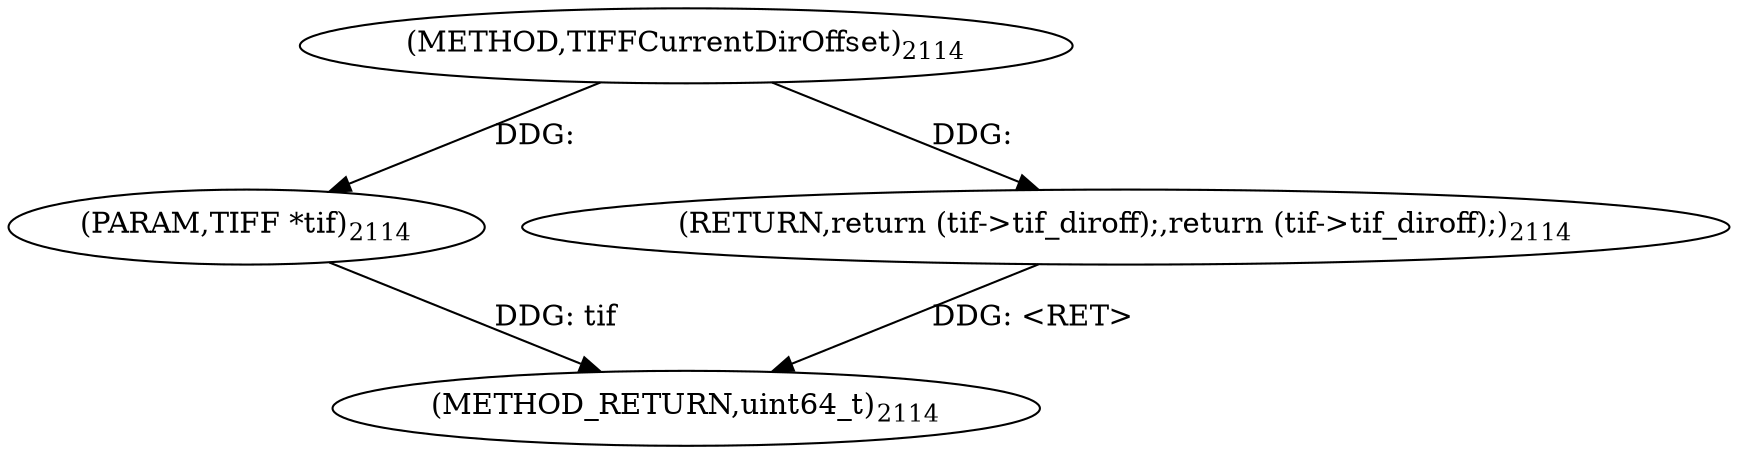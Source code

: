 digraph "TIFFCurrentDirOffset" {  
"44835" [label = <(METHOD,TIFFCurrentDirOffset)<SUB>2114</SUB>> ]
"44842" [label = <(METHOD_RETURN,uint64_t)<SUB>2114</SUB>> ]
"44836" [label = <(PARAM,TIFF *tif)<SUB>2114</SUB>> ]
"44838" [label = <(RETURN,return (tif-&gt;tif_diroff);,return (tif-&gt;tif_diroff);)<SUB>2114</SUB>> ]
  "44838" -> "44842"  [ label = "DDG: &lt;RET&gt;"] 
  "44836" -> "44842"  [ label = "DDG: tif"] 
  "44835" -> "44836"  [ label = "DDG: "] 
  "44835" -> "44838"  [ label = "DDG: "] 
}
